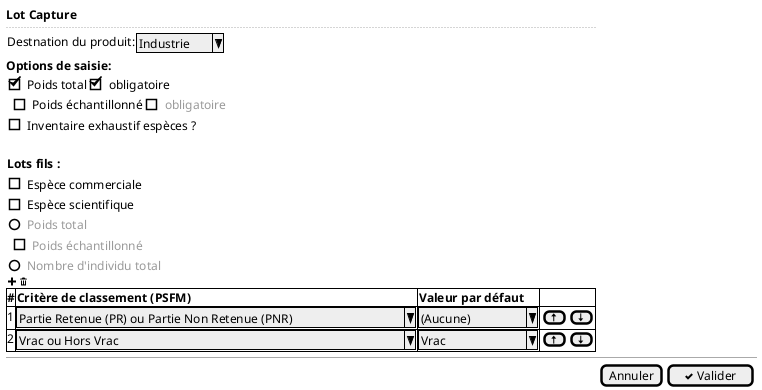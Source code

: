 @startsalt
{
  <b>Lot Capture
  ..

  { Destnation du produit: | ^Industrie^ }

  <b>Options de saisie:

  { [X] Poids total | [X] obligatoire }
  { . |  [ ] Poids échantillonné | [ ] <color:#9a9a9a>obligatoire }

  { [ ] Inventaire exhaustif espèces ? }

  .

  {<b>Lots fils : }

  { [ ] Espèce commerciale }

  { [ ] Espèce scientifique }

  { ( ) <color:#9a9a9a>Poids total }
  { . |  [ ] <color:#9a9a9a>Poids échantillonné }

  { ( ) <color:#9a9a9a>Nombre d'individu total }

  {<&plus> | <&trash> }
  {#

    <b># | <b>Critère de classement (PSFM) | <b>Valeur par défaut | .
    1 | ^Partie Retenue (PR) ou Partie Non Retenue (PNR) ^ | ^(Aucune)     ^ | {[<&arrow-top>] | [<&arrow-bottom>]}
    2 | ^Vrac ou Hors Vrac                               ^ | ^Vrac         ^ | {[<&arrow-top>] | [<&arrow-bottom>]}
  }

  -- | --

  .                          | { [Annuler] | [<&check> Valider]}
}
@endsalt
